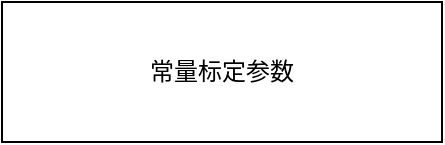 <mxfile version="20.8.20" type="github">
  <diagram name="第 1 页" id="GNdxrq70I4Zjj6fFbSw7">
    <mxGraphModel dx="1210" dy="612" grid="1" gridSize="10" guides="1" tooltips="1" connect="1" arrows="1" fold="1" page="1" pageScale="1" pageWidth="827" pageHeight="1169" math="0" shadow="0">
      <root>
        <mxCell id="0" />
        <mxCell id="1" parent="0" />
        <mxCell id="wWjRpoS9oS6jAllnNnww-1" value="常量标定参数" style="rounded=0;whiteSpace=wrap;html=1;" vertex="1" parent="1">
          <mxGeometry x="190" y="40" width="220" height="70" as="geometry" />
        </mxCell>
      </root>
    </mxGraphModel>
  </diagram>
</mxfile>

